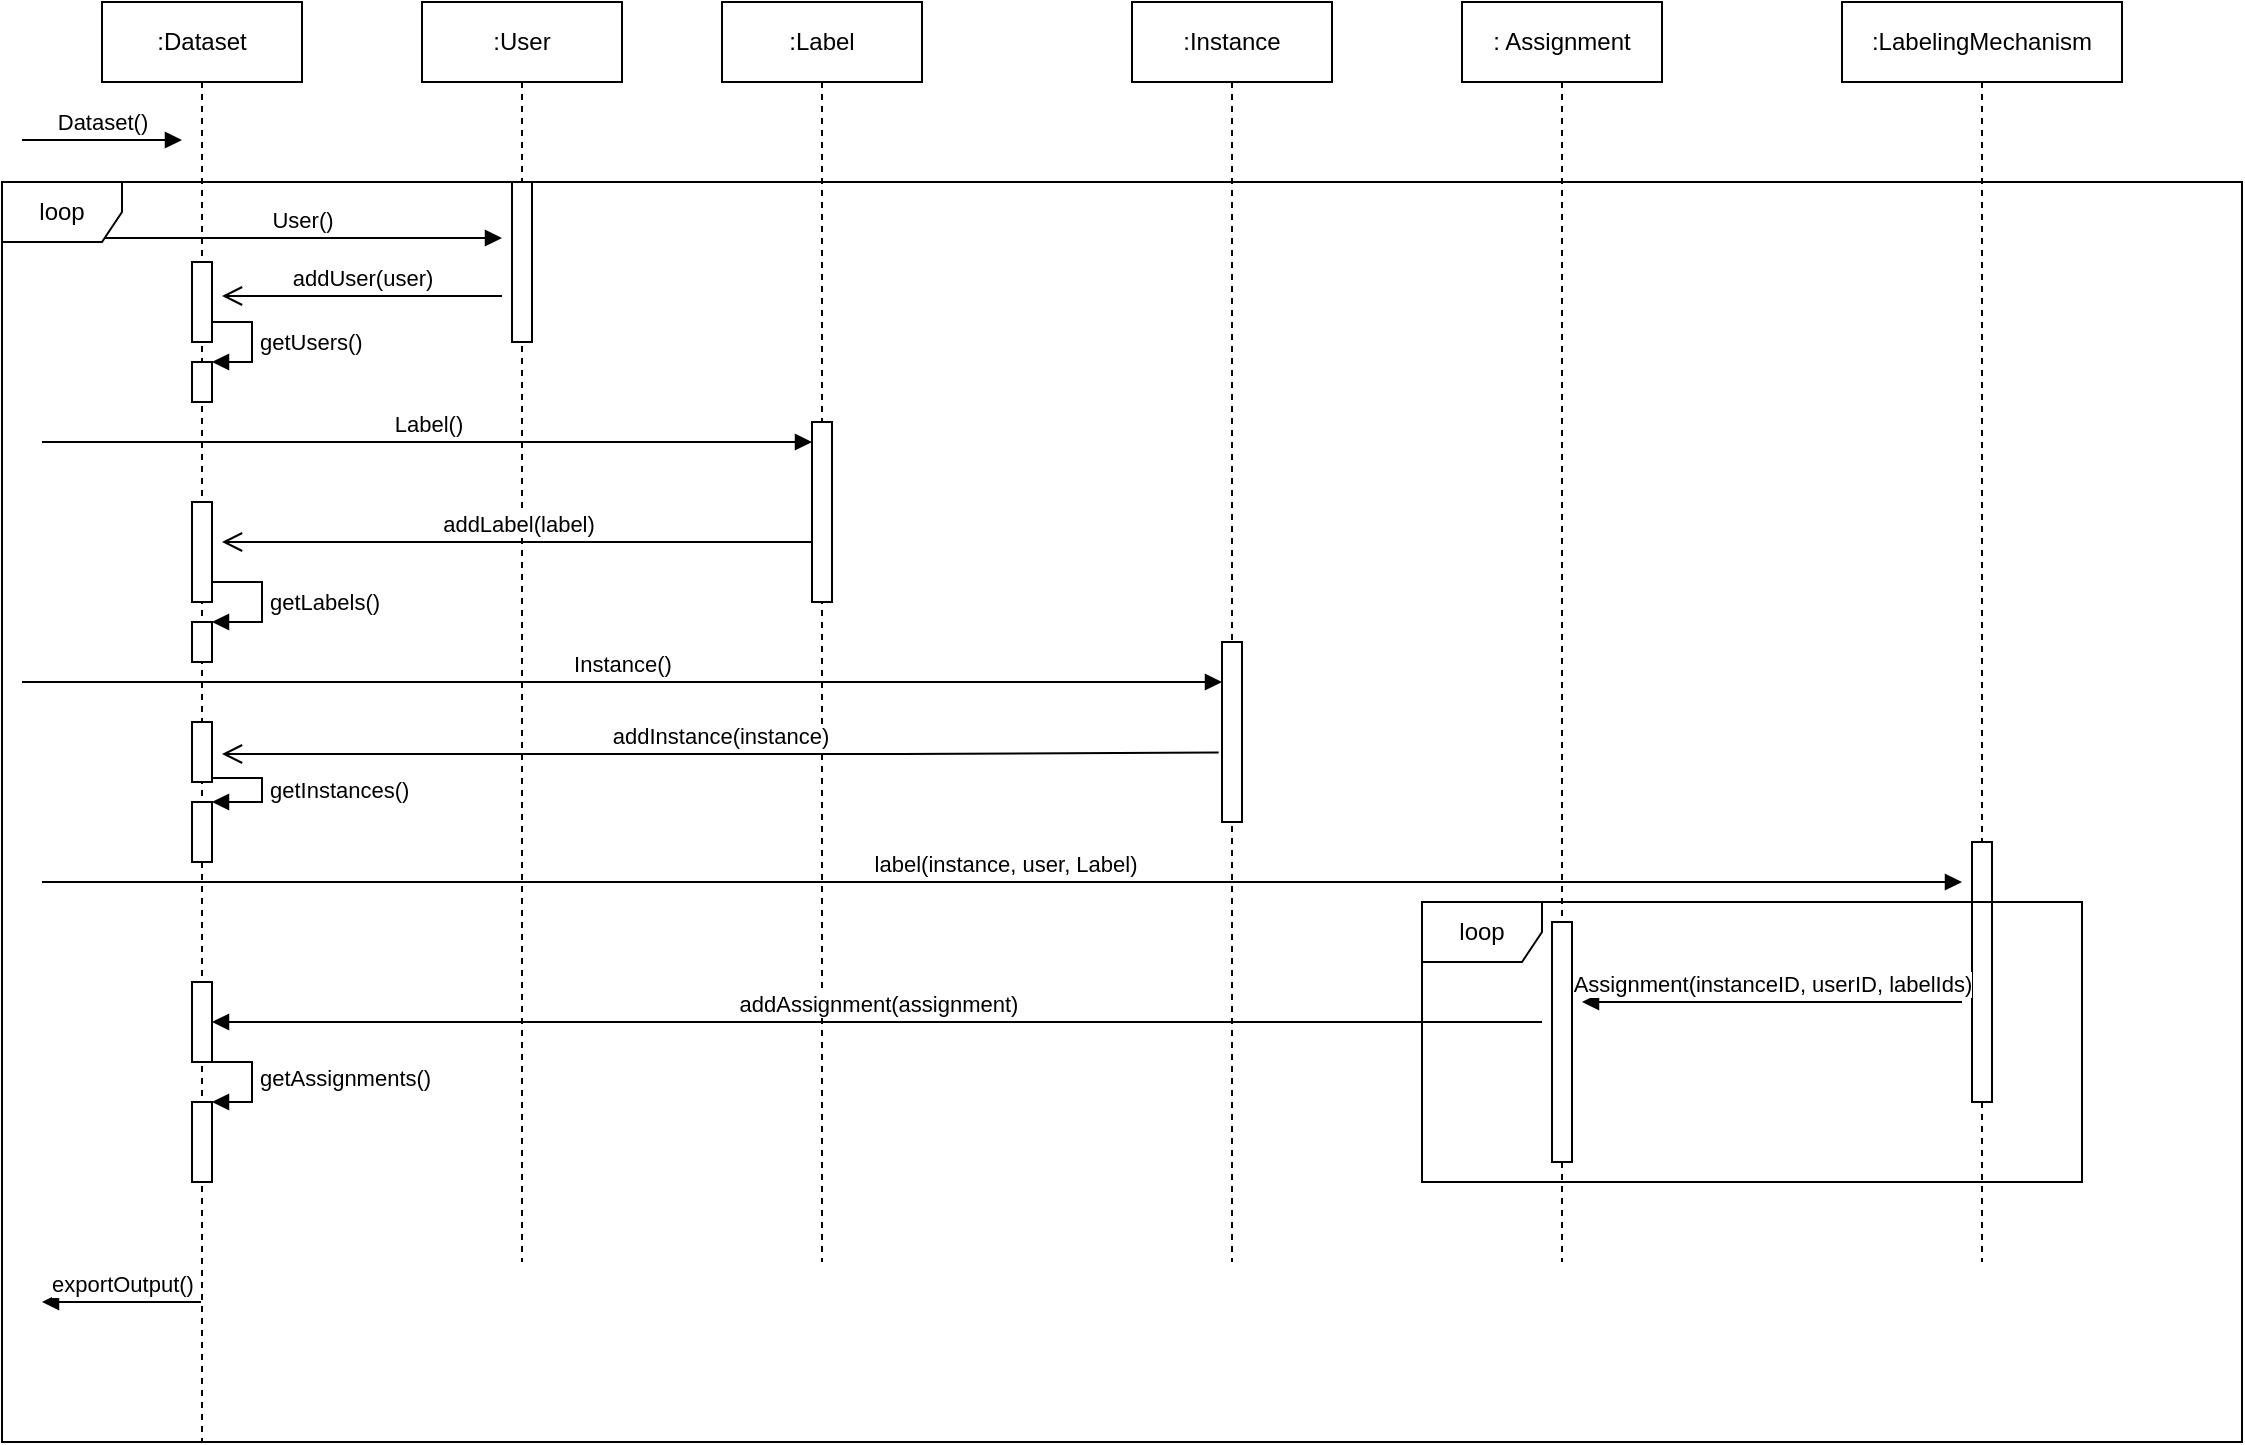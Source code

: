 <mxfile version="13.10.4" type="device"><diagram id="WjJq6u4uit_wXEVpXfsJ" name="Page-1"><mxGraphModel dx="1261" dy="883" grid="1" gridSize="10" guides="1" tooltips="1" connect="1" arrows="1" fold="1" page="1" pageScale="1" pageWidth="1169" pageHeight="827" math="0" shadow="0"><root><mxCell id="0"/><mxCell id="1" parent="0"/><mxCell id="FKtLVy8tKINJ9uOBf7Kl-1" value=":Dataset" style="shape=umlLifeline;perimeter=lifelinePerimeter;whiteSpace=wrap;html=1;container=1;collapsible=0;recursiveResize=0;outlineConnect=0;" vertex="1" parent="1"><mxGeometry x="70" y="40" width="100" height="720" as="geometry"/></mxCell><mxCell id="FKtLVy8tKINJ9uOBf7Kl-51" value="" style="html=1;points=[];perimeter=orthogonalPerimeter;" vertex="1" parent="FKtLVy8tKINJ9uOBf7Kl-1"><mxGeometry x="45" y="130" width="10" height="40" as="geometry"/></mxCell><mxCell id="FKtLVy8tKINJ9uOBf7Kl-52" value="" style="html=1;points=[];perimeter=orthogonalPerimeter;" vertex="1" parent="FKtLVy8tKINJ9uOBf7Kl-1"><mxGeometry x="45" y="250" width="10" height="50" as="geometry"/></mxCell><mxCell id="FKtLVy8tKINJ9uOBf7Kl-53" value="" style="html=1;points=[];perimeter=orthogonalPerimeter;" vertex="1" parent="FKtLVy8tKINJ9uOBf7Kl-1"><mxGeometry x="45" y="180" width="10" height="20" as="geometry"/></mxCell><mxCell id="FKtLVy8tKINJ9uOBf7Kl-54" value="getUsers()" style="edgeStyle=orthogonalEdgeStyle;html=1;align=left;spacingLeft=2;endArrow=block;rounded=0;entryX=1;entryY=0;" edge="1" target="FKtLVy8tKINJ9uOBf7Kl-53" parent="FKtLVy8tKINJ9uOBf7Kl-1"><mxGeometry relative="1" as="geometry"><mxPoint x="55" y="160" as="sourcePoint"/><Array as="points"><mxPoint x="75" y="160"/></Array></mxGeometry></mxCell><mxCell id="FKtLVy8tKINJ9uOBf7Kl-56" value="" style="html=1;points=[];perimeter=orthogonalPerimeter;" vertex="1" parent="FKtLVy8tKINJ9uOBf7Kl-1"><mxGeometry x="45" y="310" width="10" height="20" as="geometry"/></mxCell><mxCell id="FKtLVy8tKINJ9uOBf7Kl-58" value="" style="html=1;points=[];perimeter=orthogonalPerimeter;" vertex="1" parent="FKtLVy8tKINJ9uOBf7Kl-1"><mxGeometry x="45" y="360" width="10" height="30" as="geometry"/></mxCell><mxCell id="FKtLVy8tKINJ9uOBf7Kl-59" value="" style="html=1;points=[];perimeter=orthogonalPerimeter;" vertex="1" parent="FKtLVy8tKINJ9uOBf7Kl-1"><mxGeometry x="45" y="400" width="10" height="30" as="geometry"/></mxCell><mxCell id="FKtLVy8tKINJ9uOBf7Kl-60" value="getInstances()" style="edgeStyle=orthogonalEdgeStyle;html=1;align=left;spacingLeft=2;endArrow=block;rounded=0;entryX=1;entryY=0;" edge="1" target="FKtLVy8tKINJ9uOBf7Kl-59" parent="FKtLVy8tKINJ9uOBf7Kl-1"><mxGeometry relative="1" as="geometry"><mxPoint x="55" y="388" as="sourcePoint"/><Array as="points"><mxPoint x="80" y="388"/><mxPoint x="80" y="400"/></Array></mxGeometry></mxCell><mxCell id="FKtLVy8tKINJ9uOBf7Kl-61" value="" style="html=1;points=[];perimeter=orthogonalPerimeter;" vertex="1" parent="FKtLVy8tKINJ9uOBf7Kl-1"><mxGeometry x="45" y="490" width="10" height="40" as="geometry"/></mxCell><mxCell id="FKtLVy8tKINJ9uOBf7Kl-62" value="" style="html=1;points=[];perimeter=orthogonalPerimeter;" vertex="1" parent="FKtLVy8tKINJ9uOBf7Kl-1"><mxGeometry x="45" y="550" width="10" height="40" as="geometry"/></mxCell><mxCell id="FKtLVy8tKINJ9uOBf7Kl-63" value="getAssignments()" style="edgeStyle=orthogonalEdgeStyle;html=1;align=left;spacingLeft=2;endArrow=block;rounded=0;entryX=1;entryY=0;" edge="1" target="FKtLVy8tKINJ9uOBf7Kl-62" parent="FKtLVy8tKINJ9uOBf7Kl-1"><mxGeometry relative="1" as="geometry"><mxPoint x="50" y="530" as="sourcePoint"/><Array as="points"><mxPoint x="75" y="530"/></Array></mxGeometry></mxCell><mxCell id="FKtLVy8tKINJ9uOBf7Kl-2" value=":User" style="shape=umlLifeline;perimeter=lifelinePerimeter;whiteSpace=wrap;html=1;container=1;collapsible=0;recursiveResize=0;outlineConnect=0;" vertex="1" parent="1"><mxGeometry x="230" y="40" width="100" height="630" as="geometry"/></mxCell><mxCell id="FKtLVy8tKINJ9uOBf7Kl-28" value="" style="html=1;points=[];perimeter=orthogonalPerimeter;" vertex="1" parent="FKtLVy8tKINJ9uOBf7Kl-2"><mxGeometry x="45" y="90" width="10" height="80" as="geometry"/></mxCell><mxCell id="FKtLVy8tKINJ9uOBf7Kl-3" value=":Label" style="shape=umlLifeline;perimeter=lifelinePerimeter;whiteSpace=wrap;html=1;container=1;collapsible=0;recursiveResize=0;outlineConnect=0;" vertex="1" parent="1"><mxGeometry x="380" y="40" width="100" height="630" as="geometry"/></mxCell><mxCell id="FKtLVy8tKINJ9uOBf7Kl-29" value="" style="html=1;points=[];perimeter=orthogonalPerimeter;" vertex="1" parent="FKtLVy8tKINJ9uOBf7Kl-3"><mxGeometry x="45" y="210" width="10" height="90" as="geometry"/></mxCell><mxCell id="FKtLVy8tKINJ9uOBf7Kl-4" value=":Instance" style="shape=umlLifeline;perimeter=lifelinePerimeter;whiteSpace=wrap;html=1;container=1;collapsible=0;recursiveResize=0;outlineConnect=0;" vertex="1" parent="1"><mxGeometry x="585" y="40" width="100" height="630" as="geometry"/></mxCell><mxCell id="FKtLVy8tKINJ9uOBf7Kl-18" value="Instance()" style="html=1;verticalAlign=bottom;endArrow=block;entryX=0;entryY=0;" edge="1" parent="FKtLVy8tKINJ9uOBf7Kl-4"><mxGeometry relative="1" as="geometry"><mxPoint x="-555" y="340" as="sourcePoint"/><mxPoint x="45" y="340" as="targetPoint"/></mxGeometry></mxCell><mxCell id="FKtLVy8tKINJ9uOBf7Kl-30" value="" style="html=1;points=[];perimeter=orthogonalPerimeter;" vertex="1" parent="FKtLVy8tKINJ9uOBf7Kl-4"><mxGeometry x="45" y="320" width="10" height="90" as="geometry"/></mxCell><mxCell id="FKtLVy8tKINJ9uOBf7Kl-5" value=": Assignment" style="shape=umlLifeline;perimeter=lifelinePerimeter;whiteSpace=wrap;html=1;container=1;collapsible=0;recursiveResize=0;outlineConnect=0;" vertex="1" parent="1"><mxGeometry x="750" y="40" width="100" height="630" as="geometry"/></mxCell><mxCell id="FKtLVy8tKINJ9uOBf7Kl-31" value="" style="html=1;points=[];perimeter=orthogonalPerimeter;" vertex="1" parent="FKtLVy8tKINJ9uOBf7Kl-5"><mxGeometry x="45" y="460" width="10" height="120" as="geometry"/></mxCell><mxCell id="FKtLVy8tKINJ9uOBf7Kl-6" value=":LabelingMechanism" style="shape=umlLifeline;perimeter=lifelinePerimeter;whiteSpace=wrap;html=1;container=1;collapsible=0;recursiveResize=0;outlineConnect=0;" vertex="1" parent="1"><mxGeometry x="940" y="40" width="140" height="630" as="geometry"/></mxCell><mxCell id="FKtLVy8tKINJ9uOBf7Kl-32" value="" style="html=1;points=[];perimeter=orthogonalPerimeter;" vertex="1" parent="FKtLVy8tKINJ9uOBf7Kl-6"><mxGeometry x="65" y="420" width="10" height="130" as="geometry"/></mxCell><mxCell id="FKtLVy8tKINJ9uOBf7Kl-7" value="Dataset()" style="html=1;verticalAlign=bottom;endArrow=block;" edge="1" parent="1"><mxGeometry width="80" relative="1" as="geometry"><mxPoint x="30" y="109" as="sourcePoint"/><mxPoint x="110" y="109" as="targetPoint"/></mxGeometry></mxCell><mxCell id="FKtLVy8tKINJ9uOBf7Kl-10" value="addUser(user)" style="html=1;verticalAlign=bottom;endArrow=open;endSize=8;exitX=0;exitY=0.95;" edge="1" parent="1"><mxGeometry relative="1" as="geometry"><mxPoint x="130" y="187" as="targetPoint"/><mxPoint x="270" y="187" as="sourcePoint"/></mxGeometry></mxCell><mxCell id="FKtLVy8tKINJ9uOBf7Kl-12" value="Label()" style="html=1;verticalAlign=bottom;endArrow=block;entryX=0;entryY=0;" edge="1" parent="1"><mxGeometry relative="1" as="geometry"><mxPoint x="40" y="260" as="sourcePoint"/><mxPoint x="425" y="260" as="targetPoint"/></mxGeometry></mxCell><mxCell id="FKtLVy8tKINJ9uOBf7Kl-13" value="addLabel(label)" style="html=1;verticalAlign=bottom;endArrow=open;endSize=8;exitX=0;exitY=0.95;" edge="1" parent="1"><mxGeometry relative="1" as="geometry"><mxPoint x="130" y="310" as="targetPoint"/><mxPoint x="425" y="310" as="sourcePoint"/></mxGeometry></mxCell><mxCell id="FKtLVy8tKINJ9uOBf7Kl-9" value="User()" style="html=1;verticalAlign=bottom;endArrow=block;entryX=0;entryY=0;" edge="1" parent="1"><mxGeometry relative="1" as="geometry"><mxPoint x="70" y="158" as="sourcePoint"/><mxPoint x="270" y="158" as="targetPoint"/></mxGeometry></mxCell><mxCell id="FKtLVy8tKINJ9uOBf7Kl-19" value="addInstance(instance)" style="html=1;verticalAlign=bottom;endArrow=open;endSize=8;exitX=-0.167;exitY=0.87;exitDx=0;exitDy=0;exitPerimeter=0;" edge="1" parent="1"><mxGeometry relative="1" as="geometry"><mxPoint x="130" y="416" as="targetPoint"/><mxPoint x="628.33" y="415.3" as="sourcePoint"/><Array as="points"><mxPoint x="460" y="416"/></Array></mxGeometry></mxCell><mxCell id="FKtLVy8tKINJ9uOBf7Kl-23" value="addAssignment(assignment)" style="html=1;verticalAlign=bottom;endArrow=block;" edge="1" parent="1" target="FKtLVy8tKINJ9uOBf7Kl-61"><mxGeometry width="80" relative="1" as="geometry"><mxPoint x="790" y="550" as="sourcePoint"/><mxPoint x="130" y="549" as="targetPoint"/></mxGeometry></mxCell><mxCell id="FKtLVy8tKINJ9uOBf7Kl-24" value="&amp;nbsp;label(instance, user, Label)" style="html=1;verticalAlign=bottom;endArrow=block;" edge="1" parent="1"><mxGeometry width="80" relative="1" as="geometry"><mxPoint x="40" y="480" as="sourcePoint"/><mxPoint x="1000" y="480" as="targetPoint"/></mxGeometry></mxCell><mxCell id="FKtLVy8tKINJ9uOBf7Kl-25" value="Assignment(instanceID, userID, labelIds)" style="html=1;verticalAlign=bottom;endArrow=block;" edge="1" parent="1"><mxGeometry width="80" relative="1" as="geometry"><mxPoint x="1000" y="540" as="sourcePoint"/><mxPoint x="810" y="540" as="targetPoint"/></mxGeometry></mxCell><mxCell id="FKtLVy8tKINJ9uOBf7Kl-41" value="exportOutput()" style="html=1;verticalAlign=bottom;endArrow=block;" edge="1" parent="1" source="FKtLVy8tKINJ9uOBf7Kl-1"><mxGeometry width="80" relative="1" as="geometry"><mxPoint x="110" y="690" as="sourcePoint"/><mxPoint x="40" y="690" as="targetPoint"/></mxGeometry></mxCell><mxCell id="FKtLVy8tKINJ9uOBf7Kl-45" value="loop" style="shape=umlFrame;whiteSpace=wrap;html=1;" vertex="1" parent="1"><mxGeometry x="730" y="490" width="330" height="140" as="geometry"/></mxCell><mxCell id="FKtLVy8tKINJ9uOBf7Kl-47" value="loop" style="shape=umlFrame;whiteSpace=wrap;html=1;" vertex="1" parent="1"><mxGeometry x="20" y="130" width="1120" height="630" as="geometry"/></mxCell><mxCell id="FKtLVy8tKINJ9uOBf7Kl-57" value="getLabels()" style="edgeStyle=orthogonalEdgeStyle;html=1;align=left;spacingLeft=2;endArrow=block;rounded=0;" edge="1" parent="1"><mxGeometry relative="1" as="geometry"><mxPoint x="125" y="330" as="sourcePoint"/><Array as="points"><mxPoint x="150" y="330"/></Array><mxPoint x="125" y="350" as="targetPoint"/></mxGeometry></mxCell></root></mxGraphModel></diagram></mxfile>